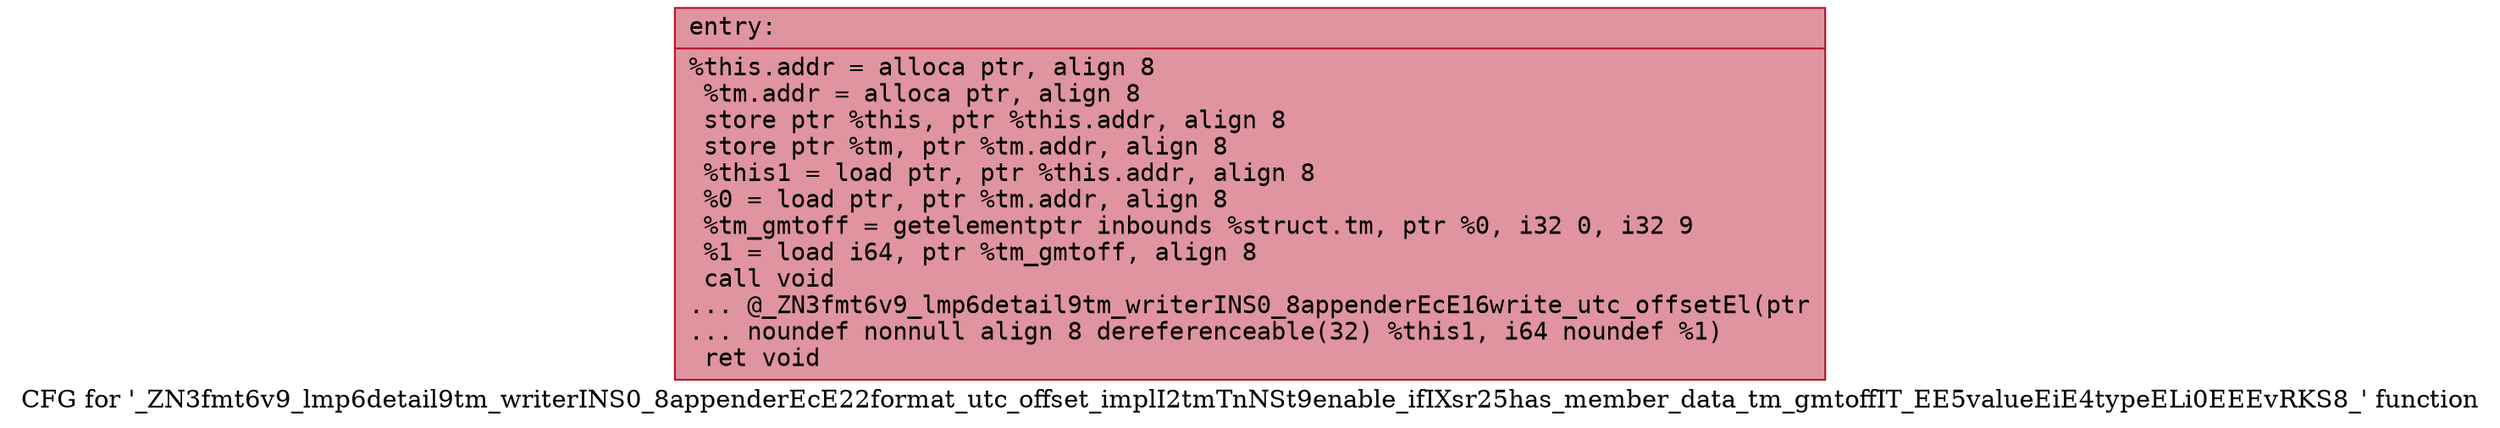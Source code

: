 digraph "CFG for '_ZN3fmt6v9_lmp6detail9tm_writerINS0_8appenderEcE22format_utc_offset_implI2tmTnNSt9enable_ifIXsr25has_member_data_tm_gmtoffIT_EE5valueEiE4typeELi0EEEvRKS8_' function" {
	label="CFG for '_ZN3fmt6v9_lmp6detail9tm_writerINS0_8appenderEcE22format_utc_offset_implI2tmTnNSt9enable_ifIXsr25has_member_data_tm_gmtoffIT_EE5valueEiE4typeELi0EEEvRKS8_' function";

	Node0x5584169f4a00 [shape=record,color="#b70d28ff", style=filled, fillcolor="#b70d2870" fontname="Courier",label="{entry:\l|  %this.addr = alloca ptr, align 8\l  %tm.addr = alloca ptr, align 8\l  store ptr %this, ptr %this.addr, align 8\l  store ptr %tm, ptr %tm.addr, align 8\l  %this1 = load ptr, ptr %this.addr, align 8\l  %0 = load ptr, ptr %tm.addr, align 8\l  %tm_gmtoff = getelementptr inbounds %struct.tm, ptr %0, i32 0, i32 9\l  %1 = load i64, ptr %tm_gmtoff, align 8\l  call void\l... @_ZN3fmt6v9_lmp6detail9tm_writerINS0_8appenderEcE16write_utc_offsetEl(ptr\l... noundef nonnull align 8 dereferenceable(32) %this1, i64 noundef %1)\l  ret void\l}"];
}
